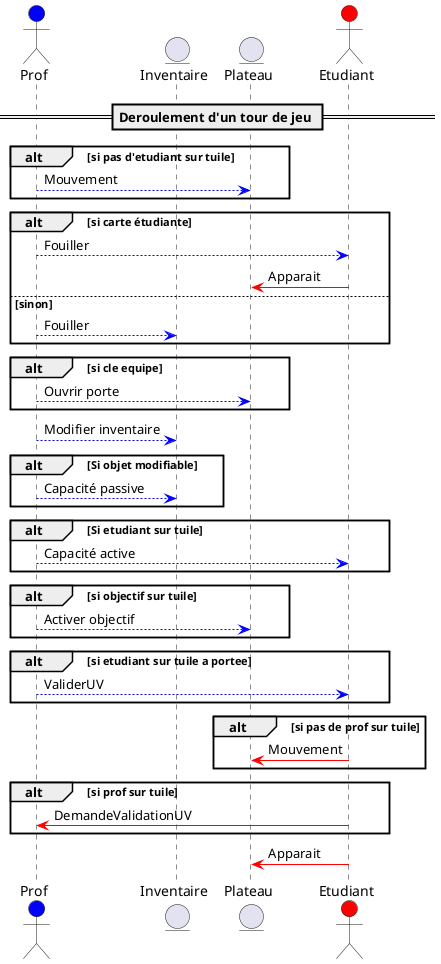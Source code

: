 @startuml
actor Prof #blue
entity Inventaire
entity Plateau
actor Etudiant #red

== Deroulement d'un tour de jeu ==

alt si pas d'etudiant sur tuile
    Prof --[#blue]> Plateau : Mouvement
end
alt si carte étudiante
    Prof --[#blue]> Etudiant : Fouiller
    Etudiant -[#red]> Plateau : Apparait
else sinon
    Prof --[#blue]> Inventaire : Fouiller
end
alt si cle equipe
    Prof --[#blue]> Plateau : Ouvrir porte
end
Prof --[#blue]> Inventaire : Modifier inventaire
alt Si objet modifiable
    Prof --[#blue]> Inventaire : Capacité passive
end
alt Si etudiant sur tuile
    Prof --[#blue]> Etudiant : Capacité active
end
alt si objectif sur tuile
    Prof --[#blue]> Plateau : Activer objectif
end
alt si etudiant sur tuile a portee
    Prof --[#blue]> Etudiant : ValiderUV
end
alt si pas de prof sur tuile
    Etudiant -[#red]> Plateau : Mouvement
end
alt si prof sur tuile
    Etudiant -[#red]> Prof : DemandeValidationUV
end
Etudiant -[#red]> Plateau : Apparait
@enduml